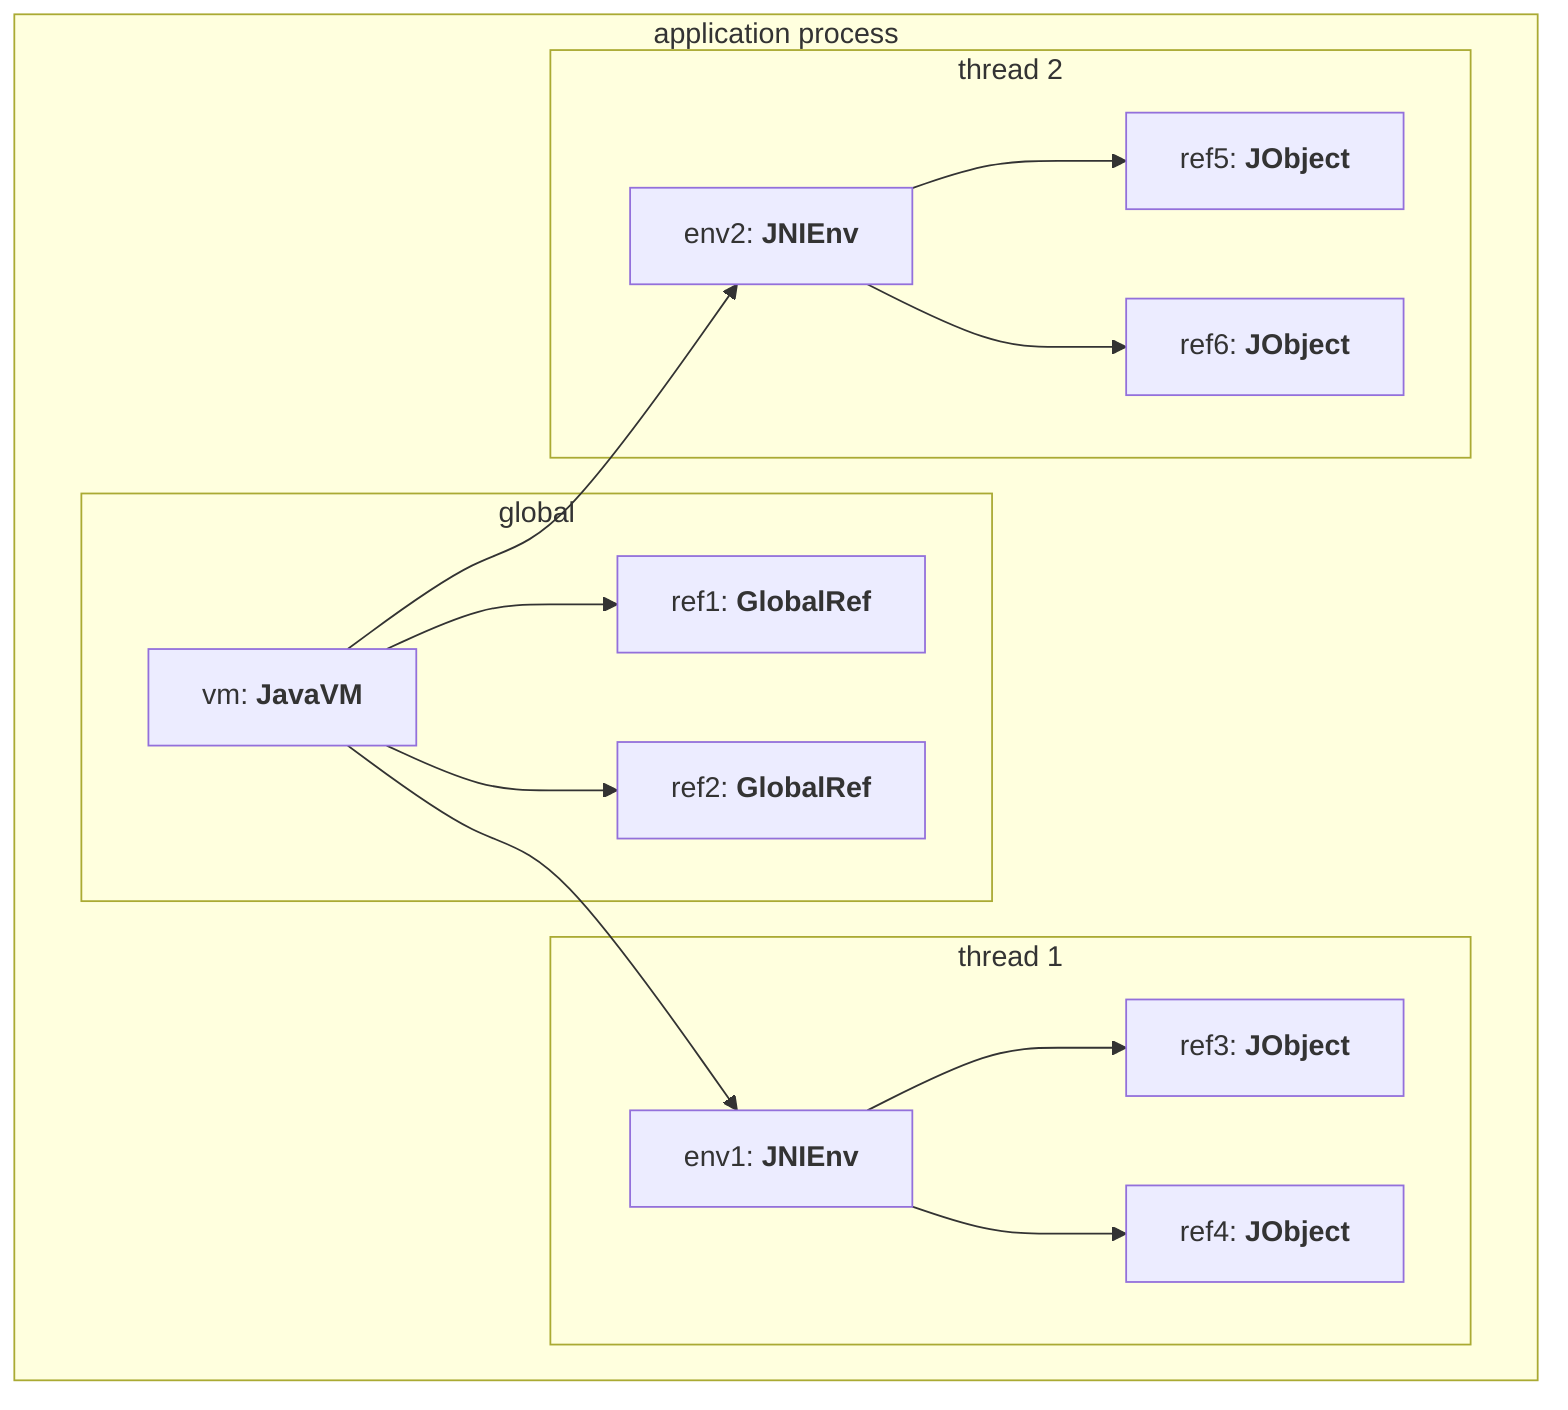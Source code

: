flowchart TB
    subgraph proc [application process]
        subgraph glob [global]
            direction LR
            vm["`vm: **JavaVM**`"]
            ref1["`ref1: **GlobalRef**`"]
            ref2["`ref2: **GlobalRef**`"]
            vm --> ref1
            vm --> ref2
        end
        subgraph t1 [thread 1]
            direction LR
            env1["`env1: **JNIEnv**`"]
            ref3["`ref3: **JObject**`"]
            ref4["`ref4: **JObject**`"]
            env1 --> ref3
            env1 --> ref4
        end
        subgraph t2 [thread 2]
            direction LR
            env2["`env2: **JNIEnv**`"]
            ref5["`ref5: **JObject**`"]
            ref6["`ref6: **JObject**`"]
            env2 --> ref5
            env2 --> ref6
        end
        vm --> env1
        vm --> env2
    end